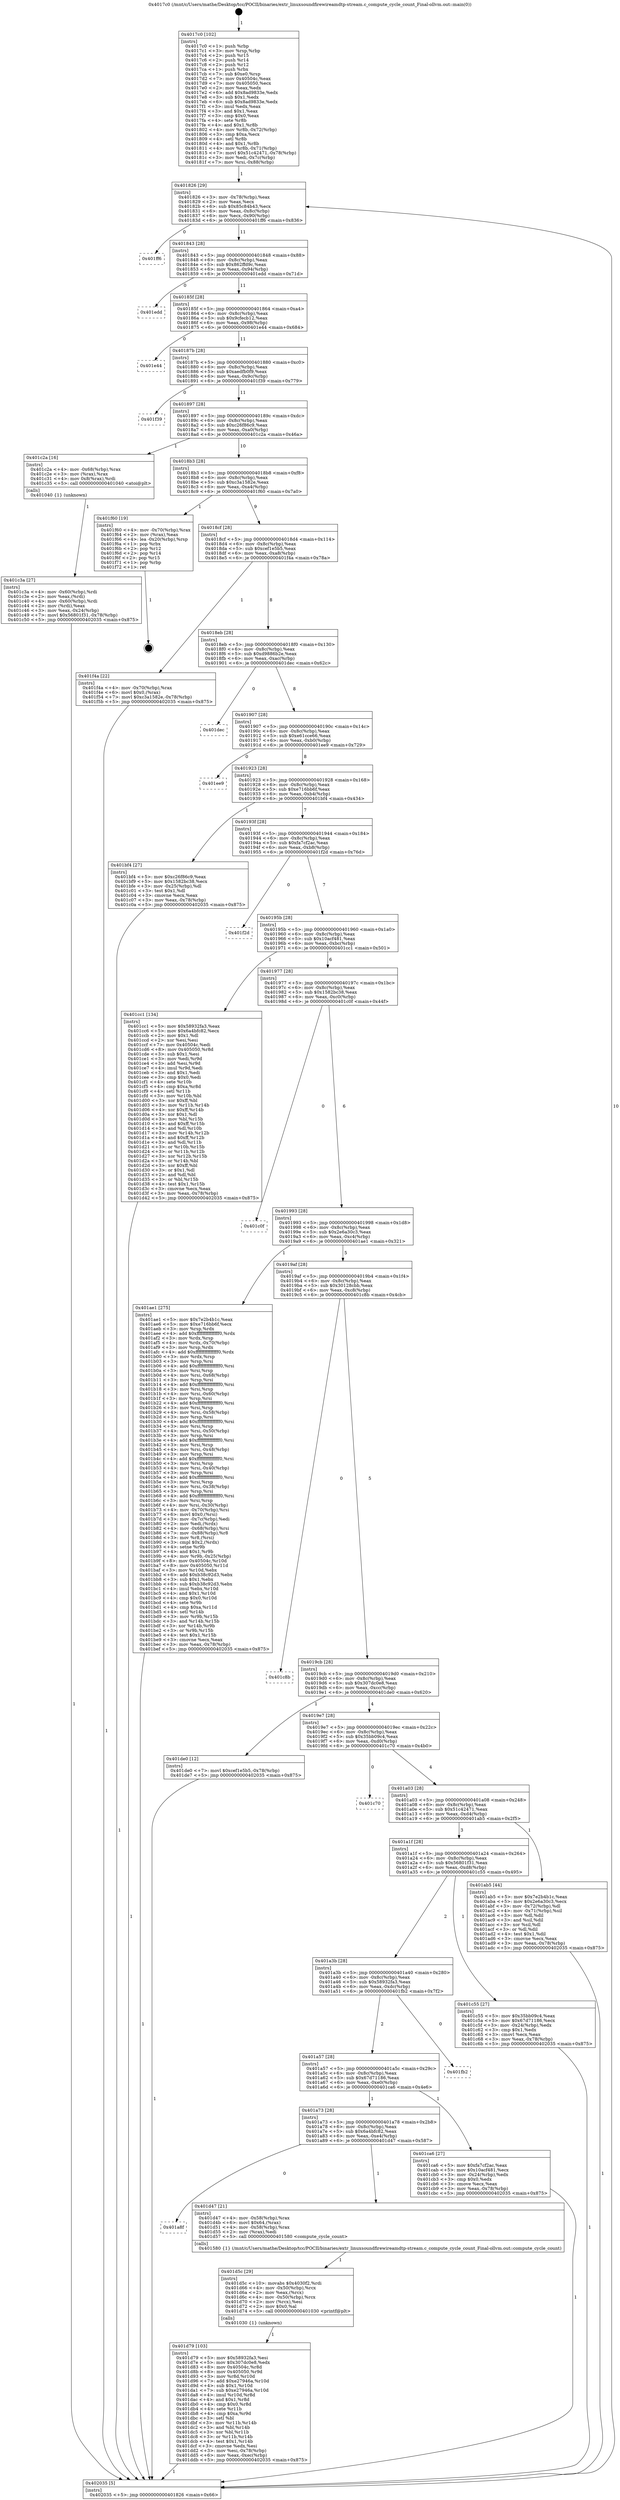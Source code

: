 digraph "0x4017c0" {
  label = "0x4017c0 (/mnt/c/Users/mathe/Desktop/tcc/POCII/binaries/extr_linuxsoundfirewireamdtp-stream.c_compute_cycle_count_Final-ollvm.out::main(0))"
  labelloc = "t"
  node[shape=record]

  Entry [label="",width=0.3,height=0.3,shape=circle,fillcolor=black,style=filled]
  "0x401826" [label="{
     0x401826 [29]\l
     | [instrs]\l
     &nbsp;&nbsp;0x401826 \<+3\>: mov -0x78(%rbp),%eax\l
     &nbsp;&nbsp;0x401829 \<+2\>: mov %eax,%ecx\l
     &nbsp;&nbsp;0x40182b \<+6\>: sub $0x85c84b43,%ecx\l
     &nbsp;&nbsp;0x401831 \<+6\>: mov %eax,-0x8c(%rbp)\l
     &nbsp;&nbsp;0x401837 \<+6\>: mov %ecx,-0x90(%rbp)\l
     &nbsp;&nbsp;0x40183d \<+6\>: je 0000000000401ff6 \<main+0x836\>\l
  }"]
  "0x401ff6" [label="{
     0x401ff6\l
  }", style=dashed]
  "0x401843" [label="{
     0x401843 [28]\l
     | [instrs]\l
     &nbsp;&nbsp;0x401843 \<+5\>: jmp 0000000000401848 \<main+0x88\>\l
     &nbsp;&nbsp;0x401848 \<+6\>: mov -0x8c(%rbp),%eax\l
     &nbsp;&nbsp;0x40184e \<+5\>: sub $0x862ffd9c,%eax\l
     &nbsp;&nbsp;0x401853 \<+6\>: mov %eax,-0x94(%rbp)\l
     &nbsp;&nbsp;0x401859 \<+6\>: je 0000000000401edd \<main+0x71d\>\l
  }"]
  Exit [label="",width=0.3,height=0.3,shape=circle,fillcolor=black,style=filled,peripheries=2]
  "0x401edd" [label="{
     0x401edd\l
  }", style=dashed]
  "0x40185f" [label="{
     0x40185f [28]\l
     | [instrs]\l
     &nbsp;&nbsp;0x40185f \<+5\>: jmp 0000000000401864 \<main+0xa4\>\l
     &nbsp;&nbsp;0x401864 \<+6\>: mov -0x8c(%rbp),%eax\l
     &nbsp;&nbsp;0x40186a \<+5\>: sub $0x9cfecb12,%eax\l
     &nbsp;&nbsp;0x40186f \<+6\>: mov %eax,-0x98(%rbp)\l
     &nbsp;&nbsp;0x401875 \<+6\>: je 0000000000401e44 \<main+0x684\>\l
  }"]
  "0x401d79" [label="{
     0x401d79 [103]\l
     | [instrs]\l
     &nbsp;&nbsp;0x401d79 \<+5\>: mov $0x58932fa3,%esi\l
     &nbsp;&nbsp;0x401d7e \<+5\>: mov $0x307dc0e8,%edx\l
     &nbsp;&nbsp;0x401d83 \<+8\>: mov 0x40504c,%r8d\l
     &nbsp;&nbsp;0x401d8b \<+8\>: mov 0x405050,%r9d\l
     &nbsp;&nbsp;0x401d93 \<+3\>: mov %r8d,%r10d\l
     &nbsp;&nbsp;0x401d96 \<+7\>: add $0xe27946a,%r10d\l
     &nbsp;&nbsp;0x401d9d \<+4\>: sub $0x1,%r10d\l
     &nbsp;&nbsp;0x401da1 \<+7\>: sub $0xe27946a,%r10d\l
     &nbsp;&nbsp;0x401da8 \<+4\>: imul %r10d,%r8d\l
     &nbsp;&nbsp;0x401dac \<+4\>: and $0x1,%r8d\l
     &nbsp;&nbsp;0x401db0 \<+4\>: cmp $0x0,%r8d\l
     &nbsp;&nbsp;0x401db4 \<+4\>: sete %r11b\l
     &nbsp;&nbsp;0x401db8 \<+4\>: cmp $0xa,%r9d\l
     &nbsp;&nbsp;0x401dbc \<+3\>: setl %bl\l
     &nbsp;&nbsp;0x401dbf \<+3\>: mov %r11b,%r14b\l
     &nbsp;&nbsp;0x401dc2 \<+3\>: and %bl,%r14b\l
     &nbsp;&nbsp;0x401dc5 \<+3\>: xor %bl,%r11b\l
     &nbsp;&nbsp;0x401dc8 \<+3\>: or %r11b,%r14b\l
     &nbsp;&nbsp;0x401dcb \<+4\>: test $0x1,%r14b\l
     &nbsp;&nbsp;0x401dcf \<+3\>: cmovne %edx,%esi\l
     &nbsp;&nbsp;0x401dd2 \<+3\>: mov %esi,-0x78(%rbp)\l
     &nbsp;&nbsp;0x401dd5 \<+6\>: mov %eax,-0xec(%rbp)\l
     &nbsp;&nbsp;0x401ddb \<+5\>: jmp 0000000000402035 \<main+0x875\>\l
  }"]
  "0x401e44" [label="{
     0x401e44\l
  }", style=dashed]
  "0x40187b" [label="{
     0x40187b [28]\l
     | [instrs]\l
     &nbsp;&nbsp;0x40187b \<+5\>: jmp 0000000000401880 \<main+0xc0\>\l
     &nbsp;&nbsp;0x401880 \<+6\>: mov -0x8c(%rbp),%eax\l
     &nbsp;&nbsp;0x401886 \<+5\>: sub $0xaedfb0f9,%eax\l
     &nbsp;&nbsp;0x40188b \<+6\>: mov %eax,-0x9c(%rbp)\l
     &nbsp;&nbsp;0x401891 \<+6\>: je 0000000000401f39 \<main+0x779\>\l
  }"]
  "0x401d5c" [label="{
     0x401d5c [29]\l
     | [instrs]\l
     &nbsp;&nbsp;0x401d5c \<+10\>: movabs $0x4030f2,%rdi\l
     &nbsp;&nbsp;0x401d66 \<+4\>: mov -0x50(%rbp),%rcx\l
     &nbsp;&nbsp;0x401d6a \<+2\>: mov %eax,(%rcx)\l
     &nbsp;&nbsp;0x401d6c \<+4\>: mov -0x50(%rbp),%rcx\l
     &nbsp;&nbsp;0x401d70 \<+2\>: mov (%rcx),%esi\l
     &nbsp;&nbsp;0x401d72 \<+2\>: mov $0x0,%al\l
     &nbsp;&nbsp;0x401d74 \<+5\>: call 0000000000401030 \<printf@plt\>\l
     | [calls]\l
     &nbsp;&nbsp;0x401030 \{1\} (unknown)\l
  }"]
  "0x401f39" [label="{
     0x401f39\l
  }", style=dashed]
  "0x401897" [label="{
     0x401897 [28]\l
     | [instrs]\l
     &nbsp;&nbsp;0x401897 \<+5\>: jmp 000000000040189c \<main+0xdc\>\l
     &nbsp;&nbsp;0x40189c \<+6\>: mov -0x8c(%rbp),%eax\l
     &nbsp;&nbsp;0x4018a2 \<+5\>: sub $0xc26f86c9,%eax\l
     &nbsp;&nbsp;0x4018a7 \<+6\>: mov %eax,-0xa0(%rbp)\l
     &nbsp;&nbsp;0x4018ad \<+6\>: je 0000000000401c2a \<main+0x46a\>\l
  }"]
  "0x401a8f" [label="{
     0x401a8f\l
  }", style=dashed]
  "0x401c2a" [label="{
     0x401c2a [16]\l
     | [instrs]\l
     &nbsp;&nbsp;0x401c2a \<+4\>: mov -0x68(%rbp),%rax\l
     &nbsp;&nbsp;0x401c2e \<+3\>: mov (%rax),%rax\l
     &nbsp;&nbsp;0x401c31 \<+4\>: mov 0x8(%rax),%rdi\l
     &nbsp;&nbsp;0x401c35 \<+5\>: call 0000000000401040 \<atoi@plt\>\l
     | [calls]\l
     &nbsp;&nbsp;0x401040 \{1\} (unknown)\l
  }"]
  "0x4018b3" [label="{
     0x4018b3 [28]\l
     | [instrs]\l
     &nbsp;&nbsp;0x4018b3 \<+5\>: jmp 00000000004018b8 \<main+0xf8\>\l
     &nbsp;&nbsp;0x4018b8 \<+6\>: mov -0x8c(%rbp),%eax\l
     &nbsp;&nbsp;0x4018be \<+5\>: sub $0xc3a1582e,%eax\l
     &nbsp;&nbsp;0x4018c3 \<+6\>: mov %eax,-0xa4(%rbp)\l
     &nbsp;&nbsp;0x4018c9 \<+6\>: je 0000000000401f60 \<main+0x7a0\>\l
  }"]
  "0x401d47" [label="{
     0x401d47 [21]\l
     | [instrs]\l
     &nbsp;&nbsp;0x401d47 \<+4\>: mov -0x58(%rbp),%rax\l
     &nbsp;&nbsp;0x401d4b \<+6\>: movl $0x64,(%rax)\l
     &nbsp;&nbsp;0x401d51 \<+4\>: mov -0x58(%rbp),%rax\l
     &nbsp;&nbsp;0x401d55 \<+2\>: mov (%rax),%edi\l
     &nbsp;&nbsp;0x401d57 \<+5\>: call 0000000000401580 \<compute_cycle_count\>\l
     | [calls]\l
     &nbsp;&nbsp;0x401580 \{1\} (/mnt/c/Users/mathe/Desktop/tcc/POCII/binaries/extr_linuxsoundfirewireamdtp-stream.c_compute_cycle_count_Final-ollvm.out::compute_cycle_count)\l
  }"]
  "0x401f60" [label="{
     0x401f60 [19]\l
     | [instrs]\l
     &nbsp;&nbsp;0x401f60 \<+4\>: mov -0x70(%rbp),%rax\l
     &nbsp;&nbsp;0x401f64 \<+2\>: mov (%rax),%eax\l
     &nbsp;&nbsp;0x401f66 \<+4\>: lea -0x20(%rbp),%rsp\l
     &nbsp;&nbsp;0x401f6a \<+1\>: pop %rbx\l
     &nbsp;&nbsp;0x401f6b \<+2\>: pop %r12\l
     &nbsp;&nbsp;0x401f6d \<+2\>: pop %r14\l
     &nbsp;&nbsp;0x401f6f \<+2\>: pop %r15\l
     &nbsp;&nbsp;0x401f71 \<+1\>: pop %rbp\l
     &nbsp;&nbsp;0x401f72 \<+1\>: ret\l
  }"]
  "0x4018cf" [label="{
     0x4018cf [28]\l
     | [instrs]\l
     &nbsp;&nbsp;0x4018cf \<+5\>: jmp 00000000004018d4 \<main+0x114\>\l
     &nbsp;&nbsp;0x4018d4 \<+6\>: mov -0x8c(%rbp),%eax\l
     &nbsp;&nbsp;0x4018da \<+5\>: sub $0xcef1e5b5,%eax\l
     &nbsp;&nbsp;0x4018df \<+6\>: mov %eax,-0xa8(%rbp)\l
     &nbsp;&nbsp;0x4018e5 \<+6\>: je 0000000000401f4a \<main+0x78a\>\l
  }"]
  "0x401a73" [label="{
     0x401a73 [28]\l
     | [instrs]\l
     &nbsp;&nbsp;0x401a73 \<+5\>: jmp 0000000000401a78 \<main+0x2b8\>\l
     &nbsp;&nbsp;0x401a78 \<+6\>: mov -0x8c(%rbp),%eax\l
     &nbsp;&nbsp;0x401a7e \<+5\>: sub $0x6a4bfc82,%eax\l
     &nbsp;&nbsp;0x401a83 \<+6\>: mov %eax,-0xe4(%rbp)\l
     &nbsp;&nbsp;0x401a89 \<+6\>: je 0000000000401d47 \<main+0x587\>\l
  }"]
  "0x401f4a" [label="{
     0x401f4a [22]\l
     | [instrs]\l
     &nbsp;&nbsp;0x401f4a \<+4\>: mov -0x70(%rbp),%rax\l
     &nbsp;&nbsp;0x401f4e \<+6\>: movl $0x0,(%rax)\l
     &nbsp;&nbsp;0x401f54 \<+7\>: movl $0xc3a1582e,-0x78(%rbp)\l
     &nbsp;&nbsp;0x401f5b \<+5\>: jmp 0000000000402035 \<main+0x875\>\l
  }"]
  "0x4018eb" [label="{
     0x4018eb [28]\l
     | [instrs]\l
     &nbsp;&nbsp;0x4018eb \<+5\>: jmp 00000000004018f0 \<main+0x130\>\l
     &nbsp;&nbsp;0x4018f0 \<+6\>: mov -0x8c(%rbp),%eax\l
     &nbsp;&nbsp;0x4018f6 \<+5\>: sub $0xd9886b2e,%eax\l
     &nbsp;&nbsp;0x4018fb \<+6\>: mov %eax,-0xac(%rbp)\l
     &nbsp;&nbsp;0x401901 \<+6\>: je 0000000000401dec \<main+0x62c\>\l
  }"]
  "0x401ca6" [label="{
     0x401ca6 [27]\l
     | [instrs]\l
     &nbsp;&nbsp;0x401ca6 \<+5\>: mov $0xfa7cf2ac,%eax\l
     &nbsp;&nbsp;0x401cab \<+5\>: mov $0x10acf481,%ecx\l
     &nbsp;&nbsp;0x401cb0 \<+3\>: mov -0x24(%rbp),%edx\l
     &nbsp;&nbsp;0x401cb3 \<+3\>: cmp $0x0,%edx\l
     &nbsp;&nbsp;0x401cb6 \<+3\>: cmove %ecx,%eax\l
     &nbsp;&nbsp;0x401cb9 \<+3\>: mov %eax,-0x78(%rbp)\l
     &nbsp;&nbsp;0x401cbc \<+5\>: jmp 0000000000402035 \<main+0x875\>\l
  }"]
  "0x401dec" [label="{
     0x401dec\l
  }", style=dashed]
  "0x401907" [label="{
     0x401907 [28]\l
     | [instrs]\l
     &nbsp;&nbsp;0x401907 \<+5\>: jmp 000000000040190c \<main+0x14c\>\l
     &nbsp;&nbsp;0x40190c \<+6\>: mov -0x8c(%rbp),%eax\l
     &nbsp;&nbsp;0x401912 \<+5\>: sub $0xe61cce66,%eax\l
     &nbsp;&nbsp;0x401917 \<+6\>: mov %eax,-0xb0(%rbp)\l
     &nbsp;&nbsp;0x40191d \<+6\>: je 0000000000401ee9 \<main+0x729\>\l
  }"]
  "0x401a57" [label="{
     0x401a57 [28]\l
     | [instrs]\l
     &nbsp;&nbsp;0x401a57 \<+5\>: jmp 0000000000401a5c \<main+0x29c\>\l
     &nbsp;&nbsp;0x401a5c \<+6\>: mov -0x8c(%rbp),%eax\l
     &nbsp;&nbsp;0x401a62 \<+5\>: sub $0x67d71186,%eax\l
     &nbsp;&nbsp;0x401a67 \<+6\>: mov %eax,-0xe0(%rbp)\l
     &nbsp;&nbsp;0x401a6d \<+6\>: je 0000000000401ca6 \<main+0x4e6\>\l
  }"]
  "0x401ee9" [label="{
     0x401ee9\l
  }", style=dashed]
  "0x401923" [label="{
     0x401923 [28]\l
     | [instrs]\l
     &nbsp;&nbsp;0x401923 \<+5\>: jmp 0000000000401928 \<main+0x168\>\l
     &nbsp;&nbsp;0x401928 \<+6\>: mov -0x8c(%rbp),%eax\l
     &nbsp;&nbsp;0x40192e \<+5\>: sub $0xe716bb6f,%eax\l
     &nbsp;&nbsp;0x401933 \<+6\>: mov %eax,-0xb4(%rbp)\l
     &nbsp;&nbsp;0x401939 \<+6\>: je 0000000000401bf4 \<main+0x434\>\l
  }"]
  "0x401fb2" [label="{
     0x401fb2\l
  }", style=dashed]
  "0x401bf4" [label="{
     0x401bf4 [27]\l
     | [instrs]\l
     &nbsp;&nbsp;0x401bf4 \<+5\>: mov $0xc26f86c9,%eax\l
     &nbsp;&nbsp;0x401bf9 \<+5\>: mov $0x1582bc38,%ecx\l
     &nbsp;&nbsp;0x401bfe \<+3\>: mov -0x25(%rbp),%dl\l
     &nbsp;&nbsp;0x401c01 \<+3\>: test $0x1,%dl\l
     &nbsp;&nbsp;0x401c04 \<+3\>: cmovne %ecx,%eax\l
     &nbsp;&nbsp;0x401c07 \<+3\>: mov %eax,-0x78(%rbp)\l
     &nbsp;&nbsp;0x401c0a \<+5\>: jmp 0000000000402035 \<main+0x875\>\l
  }"]
  "0x40193f" [label="{
     0x40193f [28]\l
     | [instrs]\l
     &nbsp;&nbsp;0x40193f \<+5\>: jmp 0000000000401944 \<main+0x184\>\l
     &nbsp;&nbsp;0x401944 \<+6\>: mov -0x8c(%rbp),%eax\l
     &nbsp;&nbsp;0x40194a \<+5\>: sub $0xfa7cf2ac,%eax\l
     &nbsp;&nbsp;0x40194f \<+6\>: mov %eax,-0xb8(%rbp)\l
     &nbsp;&nbsp;0x401955 \<+6\>: je 0000000000401f2d \<main+0x76d\>\l
  }"]
  "0x401a3b" [label="{
     0x401a3b [28]\l
     | [instrs]\l
     &nbsp;&nbsp;0x401a3b \<+5\>: jmp 0000000000401a40 \<main+0x280\>\l
     &nbsp;&nbsp;0x401a40 \<+6\>: mov -0x8c(%rbp),%eax\l
     &nbsp;&nbsp;0x401a46 \<+5\>: sub $0x58932fa3,%eax\l
     &nbsp;&nbsp;0x401a4b \<+6\>: mov %eax,-0xdc(%rbp)\l
     &nbsp;&nbsp;0x401a51 \<+6\>: je 0000000000401fb2 \<main+0x7f2\>\l
  }"]
  "0x401f2d" [label="{
     0x401f2d\l
  }", style=dashed]
  "0x40195b" [label="{
     0x40195b [28]\l
     | [instrs]\l
     &nbsp;&nbsp;0x40195b \<+5\>: jmp 0000000000401960 \<main+0x1a0\>\l
     &nbsp;&nbsp;0x401960 \<+6\>: mov -0x8c(%rbp),%eax\l
     &nbsp;&nbsp;0x401966 \<+5\>: sub $0x10acf481,%eax\l
     &nbsp;&nbsp;0x40196b \<+6\>: mov %eax,-0xbc(%rbp)\l
     &nbsp;&nbsp;0x401971 \<+6\>: je 0000000000401cc1 \<main+0x501\>\l
  }"]
  "0x401c55" [label="{
     0x401c55 [27]\l
     | [instrs]\l
     &nbsp;&nbsp;0x401c55 \<+5\>: mov $0x35bb09c4,%eax\l
     &nbsp;&nbsp;0x401c5a \<+5\>: mov $0x67d71186,%ecx\l
     &nbsp;&nbsp;0x401c5f \<+3\>: mov -0x24(%rbp),%edx\l
     &nbsp;&nbsp;0x401c62 \<+3\>: cmp $0x1,%edx\l
     &nbsp;&nbsp;0x401c65 \<+3\>: cmovl %ecx,%eax\l
     &nbsp;&nbsp;0x401c68 \<+3\>: mov %eax,-0x78(%rbp)\l
     &nbsp;&nbsp;0x401c6b \<+5\>: jmp 0000000000402035 \<main+0x875\>\l
  }"]
  "0x401cc1" [label="{
     0x401cc1 [134]\l
     | [instrs]\l
     &nbsp;&nbsp;0x401cc1 \<+5\>: mov $0x58932fa3,%eax\l
     &nbsp;&nbsp;0x401cc6 \<+5\>: mov $0x6a4bfc82,%ecx\l
     &nbsp;&nbsp;0x401ccb \<+2\>: mov $0x1,%dl\l
     &nbsp;&nbsp;0x401ccd \<+2\>: xor %esi,%esi\l
     &nbsp;&nbsp;0x401ccf \<+7\>: mov 0x40504c,%edi\l
     &nbsp;&nbsp;0x401cd6 \<+8\>: mov 0x405050,%r8d\l
     &nbsp;&nbsp;0x401cde \<+3\>: sub $0x1,%esi\l
     &nbsp;&nbsp;0x401ce1 \<+3\>: mov %edi,%r9d\l
     &nbsp;&nbsp;0x401ce4 \<+3\>: add %esi,%r9d\l
     &nbsp;&nbsp;0x401ce7 \<+4\>: imul %r9d,%edi\l
     &nbsp;&nbsp;0x401ceb \<+3\>: and $0x1,%edi\l
     &nbsp;&nbsp;0x401cee \<+3\>: cmp $0x0,%edi\l
     &nbsp;&nbsp;0x401cf1 \<+4\>: sete %r10b\l
     &nbsp;&nbsp;0x401cf5 \<+4\>: cmp $0xa,%r8d\l
     &nbsp;&nbsp;0x401cf9 \<+4\>: setl %r11b\l
     &nbsp;&nbsp;0x401cfd \<+3\>: mov %r10b,%bl\l
     &nbsp;&nbsp;0x401d00 \<+3\>: xor $0xff,%bl\l
     &nbsp;&nbsp;0x401d03 \<+3\>: mov %r11b,%r14b\l
     &nbsp;&nbsp;0x401d06 \<+4\>: xor $0xff,%r14b\l
     &nbsp;&nbsp;0x401d0a \<+3\>: xor $0x1,%dl\l
     &nbsp;&nbsp;0x401d0d \<+3\>: mov %bl,%r15b\l
     &nbsp;&nbsp;0x401d10 \<+4\>: and $0xff,%r15b\l
     &nbsp;&nbsp;0x401d14 \<+3\>: and %dl,%r10b\l
     &nbsp;&nbsp;0x401d17 \<+3\>: mov %r14b,%r12b\l
     &nbsp;&nbsp;0x401d1a \<+4\>: and $0xff,%r12b\l
     &nbsp;&nbsp;0x401d1e \<+3\>: and %dl,%r11b\l
     &nbsp;&nbsp;0x401d21 \<+3\>: or %r10b,%r15b\l
     &nbsp;&nbsp;0x401d24 \<+3\>: or %r11b,%r12b\l
     &nbsp;&nbsp;0x401d27 \<+3\>: xor %r12b,%r15b\l
     &nbsp;&nbsp;0x401d2a \<+3\>: or %r14b,%bl\l
     &nbsp;&nbsp;0x401d2d \<+3\>: xor $0xff,%bl\l
     &nbsp;&nbsp;0x401d30 \<+3\>: or $0x1,%dl\l
     &nbsp;&nbsp;0x401d33 \<+2\>: and %dl,%bl\l
     &nbsp;&nbsp;0x401d35 \<+3\>: or %bl,%r15b\l
     &nbsp;&nbsp;0x401d38 \<+4\>: test $0x1,%r15b\l
     &nbsp;&nbsp;0x401d3c \<+3\>: cmovne %ecx,%eax\l
     &nbsp;&nbsp;0x401d3f \<+3\>: mov %eax,-0x78(%rbp)\l
     &nbsp;&nbsp;0x401d42 \<+5\>: jmp 0000000000402035 \<main+0x875\>\l
  }"]
  "0x401977" [label="{
     0x401977 [28]\l
     | [instrs]\l
     &nbsp;&nbsp;0x401977 \<+5\>: jmp 000000000040197c \<main+0x1bc\>\l
     &nbsp;&nbsp;0x40197c \<+6\>: mov -0x8c(%rbp),%eax\l
     &nbsp;&nbsp;0x401982 \<+5\>: sub $0x1582bc38,%eax\l
     &nbsp;&nbsp;0x401987 \<+6\>: mov %eax,-0xc0(%rbp)\l
     &nbsp;&nbsp;0x40198d \<+6\>: je 0000000000401c0f \<main+0x44f\>\l
  }"]
  "0x401c3a" [label="{
     0x401c3a [27]\l
     | [instrs]\l
     &nbsp;&nbsp;0x401c3a \<+4\>: mov -0x60(%rbp),%rdi\l
     &nbsp;&nbsp;0x401c3e \<+2\>: mov %eax,(%rdi)\l
     &nbsp;&nbsp;0x401c40 \<+4\>: mov -0x60(%rbp),%rdi\l
     &nbsp;&nbsp;0x401c44 \<+2\>: mov (%rdi),%eax\l
     &nbsp;&nbsp;0x401c46 \<+3\>: mov %eax,-0x24(%rbp)\l
     &nbsp;&nbsp;0x401c49 \<+7\>: movl $0x56801f31,-0x78(%rbp)\l
     &nbsp;&nbsp;0x401c50 \<+5\>: jmp 0000000000402035 \<main+0x875\>\l
  }"]
  "0x401c0f" [label="{
     0x401c0f\l
  }", style=dashed]
  "0x401993" [label="{
     0x401993 [28]\l
     | [instrs]\l
     &nbsp;&nbsp;0x401993 \<+5\>: jmp 0000000000401998 \<main+0x1d8\>\l
     &nbsp;&nbsp;0x401998 \<+6\>: mov -0x8c(%rbp),%eax\l
     &nbsp;&nbsp;0x40199e \<+5\>: sub $0x2e6a30c3,%eax\l
     &nbsp;&nbsp;0x4019a3 \<+6\>: mov %eax,-0xc4(%rbp)\l
     &nbsp;&nbsp;0x4019a9 \<+6\>: je 0000000000401ae1 \<main+0x321\>\l
  }"]
  "0x4017c0" [label="{
     0x4017c0 [102]\l
     | [instrs]\l
     &nbsp;&nbsp;0x4017c0 \<+1\>: push %rbp\l
     &nbsp;&nbsp;0x4017c1 \<+3\>: mov %rsp,%rbp\l
     &nbsp;&nbsp;0x4017c4 \<+2\>: push %r15\l
     &nbsp;&nbsp;0x4017c6 \<+2\>: push %r14\l
     &nbsp;&nbsp;0x4017c8 \<+2\>: push %r12\l
     &nbsp;&nbsp;0x4017ca \<+1\>: push %rbx\l
     &nbsp;&nbsp;0x4017cb \<+7\>: sub $0xe0,%rsp\l
     &nbsp;&nbsp;0x4017d2 \<+7\>: mov 0x40504c,%eax\l
     &nbsp;&nbsp;0x4017d9 \<+7\>: mov 0x405050,%ecx\l
     &nbsp;&nbsp;0x4017e0 \<+2\>: mov %eax,%edx\l
     &nbsp;&nbsp;0x4017e2 \<+6\>: add $0x8ad9833e,%edx\l
     &nbsp;&nbsp;0x4017e8 \<+3\>: sub $0x1,%edx\l
     &nbsp;&nbsp;0x4017eb \<+6\>: sub $0x8ad9833e,%edx\l
     &nbsp;&nbsp;0x4017f1 \<+3\>: imul %edx,%eax\l
     &nbsp;&nbsp;0x4017f4 \<+3\>: and $0x1,%eax\l
     &nbsp;&nbsp;0x4017f7 \<+3\>: cmp $0x0,%eax\l
     &nbsp;&nbsp;0x4017fa \<+4\>: sete %r8b\l
     &nbsp;&nbsp;0x4017fe \<+4\>: and $0x1,%r8b\l
     &nbsp;&nbsp;0x401802 \<+4\>: mov %r8b,-0x72(%rbp)\l
     &nbsp;&nbsp;0x401806 \<+3\>: cmp $0xa,%ecx\l
     &nbsp;&nbsp;0x401809 \<+4\>: setl %r8b\l
     &nbsp;&nbsp;0x40180d \<+4\>: and $0x1,%r8b\l
     &nbsp;&nbsp;0x401811 \<+4\>: mov %r8b,-0x71(%rbp)\l
     &nbsp;&nbsp;0x401815 \<+7\>: movl $0x51c42471,-0x78(%rbp)\l
     &nbsp;&nbsp;0x40181c \<+3\>: mov %edi,-0x7c(%rbp)\l
     &nbsp;&nbsp;0x40181f \<+7\>: mov %rsi,-0x88(%rbp)\l
  }"]
  "0x401ae1" [label="{
     0x401ae1 [275]\l
     | [instrs]\l
     &nbsp;&nbsp;0x401ae1 \<+5\>: mov $0x7e2b4b1c,%eax\l
     &nbsp;&nbsp;0x401ae6 \<+5\>: mov $0xe716bb6f,%ecx\l
     &nbsp;&nbsp;0x401aeb \<+3\>: mov %rsp,%rdx\l
     &nbsp;&nbsp;0x401aee \<+4\>: add $0xfffffffffffffff0,%rdx\l
     &nbsp;&nbsp;0x401af2 \<+3\>: mov %rdx,%rsp\l
     &nbsp;&nbsp;0x401af5 \<+4\>: mov %rdx,-0x70(%rbp)\l
     &nbsp;&nbsp;0x401af9 \<+3\>: mov %rsp,%rdx\l
     &nbsp;&nbsp;0x401afc \<+4\>: add $0xfffffffffffffff0,%rdx\l
     &nbsp;&nbsp;0x401b00 \<+3\>: mov %rdx,%rsp\l
     &nbsp;&nbsp;0x401b03 \<+3\>: mov %rsp,%rsi\l
     &nbsp;&nbsp;0x401b06 \<+4\>: add $0xfffffffffffffff0,%rsi\l
     &nbsp;&nbsp;0x401b0a \<+3\>: mov %rsi,%rsp\l
     &nbsp;&nbsp;0x401b0d \<+4\>: mov %rsi,-0x68(%rbp)\l
     &nbsp;&nbsp;0x401b11 \<+3\>: mov %rsp,%rsi\l
     &nbsp;&nbsp;0x401b14 \<+4\>: add $0xfffffffffffffff0,%rsi\l
     &nbsp;&nbsp;0x401b18 \<+3\>: mov %rsi,%rsp\l
     &nbsp;&nbsp;0x401b1b \<+4\>: mov %rsi,-0x60(%rbp)\l
     &nbsp;&nbsp;0x401b1f \<+3\>: mov %rsp,%rsi\l
     &nbsp;&nbsp;0x401b22 \<+4\>: add $0xfffffffffffffff0,%rsi\l
     &nbsp;&nbsp;0x401b26 \<+3\>: mov %rsi,%rsp\l
     &nbsp;&nbsp;0x401b29 \<+4\>: mov %rsi,-0x58(%rbp)\l
     &nbsp;&nbsp;0x401b2d \<+3\>: mov %rsp,%rsi\l
     &nbsp;&nbsp;0x401b30 \<+4\>: add $0xfffffffffffffff0,%rsi\l
     &nbsp;&nbsp;0x401b34 \<+3\>: mov %rsi,%rsp\l
     &nbsp;&nbsp;0x401b37 \<+4\>: mov %rsi,-0x50(%rbp)\l
     &nbsp;&nbsp;0x401b3b \<+3\>: mov %rsp,%rsi\l
     &nbsp;&nbsp;0x401b3e \<+4\>: add $0xfffffffffffffff0,%rsi\l
     &nbsp;&nbsp;0x401b42 \<+3\>: mov %rsi,%rsp\l
     &nbsp;&nbsp;0x401b45 \<+4\>: mov %rsi,-0x48(%rbp)\l
     &nbsp;&nbsp;0x401b49 \<+3\>: mov %rsp,%rsi\l
     &nbsp;&nbsp;0x401b4c \<+4\>: add $0xfffffffffffffff0,%rsi\l
     &nbsp;&nbsp;0x401b50 \<+3\>: mov %rsi,%rsp\l
     &nbsp;&nbsp;0x401b53 \<+4\>: mov %rsi,-0x40(%rbp)\l
     &nbsp;&nbsp;0x401b57 \<+3\>: mov %rsp,%rsi\l
     &nbsp;&nbsp;0x401b5a \<+4\>: add $0xfffffffffffffff0,%rsi\l
     &nbsp;&nbsp;0x401b5e \<+3\>: mov %rsi,%rsp\l
     &nbsp;&nbsp;0x401b61 \<+4\>: mov %rsi,-0x38(%rbp)\l
     &nbsp;&nbsp;0x401b65 \<+3\>: mov %rsp,%rsi\l
     &nbsp;&nbsp;0x401b68 \<+4\>: add $0xfffffffffffffff0,%rsi\l
     &nbsp;&nbsp;0x401b6c \<+3\>: mov %rsi,%rsp\l
     &nbsp;&nbsp;0x401b6f \<+4\>: mov %rsi,-0x30(%rbp)\l
     &nbsp;&nbsp;0x401b73 \<+4\>: mov -0x70(%rbp),%rsi\l
     &nbsp;&nbsp;0x401b77 \<+6\>: movl $0x0,(%rsi)\l
     &nbsp;&nbsp;0x401b7d \<+3\>: mov -0x7c(%rbp),%edi\l
     &nbsp;&nbsp;0x401b80 \<+2\>: mov %edi,(%rdx)\l
     &nbsp;&nbsp;0x401b82 \<+4\>: mov -0x68(%rbp),%rsi\l
     &nbsp;&nbsp;0x401b86 \<+7\>: mov -0x88(%rbp),%r8\l
     &nbsp;&nbsp;0x401b8d \<+3\>: mov %r8,(%rsi)\l
     &nbsp;&nbsp;0x401b90 \<+3\>: cmpl $0x2,(%rdx)\l
     &nbsp;&nbsp;0x401b93 \<+4\>: setne %r9b\l
     &nbsp;&nbsp;0x401b97 \<+4\>: and $0x1,%r9b\l
     &nbsp;&nbsp;0x401b9b \<+4\>: mov %r9b,-0x25(%rbp)\l
     &nbsp;&nbsp;0x401b9f \<+8\>: mov 0x40504c,%r10d\l
     &nbsp;&nbsp;0x401ba7 \<+8\>: mov 0x405050,%r11d\l
     &nbsp;&nbsp;0x401baf \<+3\>: mov %r10d,%ebx\l
     &nbsp;&nbsp;0x401bb2 \<+6\>: add $0xb38c92d3,%ebx\l
     &nbsp;&nbsp;0x401bb8 \<+3\>: sub $0x1,%ebx\l
     &nbsp;&nbsp;0x401bbb \<+6\>: sub $0xb38c92d3,%ebx\l
     &nbsp;&nbsp;0x401bc1 \<+4\>: imul %ebx,%r10d\l
     &nbsp;&nbsp;0x401bc5 \<+4\>: and $0x1,%r10d\l
     &nbsp;&nbsp;0x401bc9 \<+4\>: cmp $0x0,%r10d\l
     &nbsp;&nbsp;0x401bcd \<+4\>: sete %r9b\l
     &nbsp;&nbsp;0x401bd1 \<+4\>: cmp $0xa,%r11d\l
     &nbsp;&nbsp;0x401bd5 \<+4\>: setl %r14b\l
     &nbsp;&nbsp;0x401bd9 \<+3\>: mov %r9b,%r15b\l
     &nbsp;&nbsp;0x401bdc \<+3\>: and %r14b,%r15b\l
     &nbsp;&nbsp;0x401bdf \<+3\>: xor %r14b,%r9b\l
     &nbsp;&nbsp;0x401be2 \<+3\>: or %r9b,%r15b\l
     &nbsp;&nbsp;0x401be5 \<+4\>: test $0x1,%r15b\l
     &nbsp;&nbsp;0x401be9 \<+3\>: cmovne %ecx,%eax\l
     &nbsp;&nbsp;0x401bec \<+3\>: mov %eax,-0x78(%rbp)\l
     &nbsp;&nbsp;0x401bef \<+5\>: jmp 0000000000402035 \<main+0x875\>\l
  }"]
  "0x4019af" [label="{
     0x4019af [28]\l
     | [instrs]\l
     &nbsp;&nbsp;0x4019af \<+5\>: jmp 00000000004019b4 \<main+0x1f4\>\l
     &nbsp;&nbsp;0x4019b4 \<+6\>: mov -0x8c(%rbp),%eax\l
     &nbsp;&nbsp;0x4019ba \<+5\>: sub $0x30128cbb,%eax\l
     &nbsp;&nbsp;0x4019bf \<+6\>: mov %eax,-0xc8(%rbp)\l
     &nbsp;&nbsp;0x4019c5 \<+6\>: je 0000000000401c8b \<main+0x4cb\>\l
  }"]
  "0x402035" [label="{
     0x402035 [5]\l
     | [instrs]\l
     &nbsp;&nbsp;0x402035 \<+5\>: jmp 0000000000401826 \<main+0x66\>\l
  }"]
  "0x401c8b" [label="{
     0x401c8b\l
  }", style=dashed]
  "0x4019cb" [label="{
     0x4019cb [28]\l
     | [instrs]\l
     &nbsp;&nbsp;0x4019cb \<+5\>: jmp 00000000004019d0 \<main+0x210\>\l
     &nbsp;&nbsp;0x4019d0 \<+6\>: mov -0x8c(%rbp),%eax\l
     &nbsp;&nbsp;0x4019d6 \<+5\>: sub $0x307dc0e8,%eax\l
     &nbsp;&nbsp;0x4019db \<+6\>: mov %eax,-0xcc(%rbp)\l
     &nbsp;&nbsp;0x4019e1 \<+6\>: je 0000000000401de0 \<main+0x620\>\l
  }"]
  "0x401a1f" [label="{
     0x401a1f [28]\l
     | [instrs]\l
     &nbsp;&nbsp;0x401a1f \<+5\>: jmp 0000000000401a24 \<main+0x264\>\l
     &nbsp;&nbsp;0x401a24 \<+6\>: mov -0x8c(%rbp),%eax\l
     &nbsp;&nbsp;0x401a2a \<+5\>: sub $0x56801f31,%eax\l
     &nbsp;&nbsp;0x401a2f \<+6\>: mov %eax,-0xd8(%rbp)\l
     &nbsp;&nbsp;0x401a35 \<+6\>: je 0000000000401c55 \<main+0x495\>\l
  }"]
  "0x401de0" [label="{
     0x401de0 [12]\l
     | [instrs]\l
     &nbsp;&nbsp;0x401de0 \<+7\>: movl $0xcef1e5b5,-0x78(%rbp)\l
     &nbsp;&nbsp;0x401de7 \<+5\>: jmp 0000000000402035 \<main+0x875\>\l
  }"]
  "0x4019e7" [label="{
     0x4019e7 [28]\l
     | [instrs]\l
     &nbsp;&nbsp;0x4019e7 \<+5\>: jmp 00000000004019ec \<main+0x22c\>\l
     &nbsp;&nbsp;0x4019ec \<+6\>: mov -0x8c(%rbp),%eax\l
     &nbsp;&nbsp;0x4019f2 \<+5\>: sub $0x35bb09c4,%eax\l
     &nbsp;&nbsp;0x4019f7 \<+6\>: mov %eax,-0xd0(%rbp)\l
     &nbsp;&nbsp;0x4019fd \<+6\>: je 0000000000401c70 \<main+0x4b0\>\l
  }"]
  "0x401ab5" [label="{
     0x401ab5 [44]\l
     | [instrs]\l
     &nbsp;&nbsp;0x401ab5 \<+5\>: mov $0x7e2b4b1c,%eax\l
     &nbsp;&nbsp;0x401aba \<+5\>: mov $0x2e6a30c3,%ecx\l
     &nbsp;&nbsp;0x401abf \<+3\>: mov -0x72(%rbp),%dl\l
     &nbsp;&nbsp;0x401ac2 \<+4\>: mov -0x71(%rbp),%sil\l
     &nbsp;&nbsp;0x401ac6 \<+3\>: mov %dl,%dil\l
     &nbsp;&nbsp;0x401ac9 \<+3\>: and %sil,%dil\l
     &nbsp;&nbsp;0x401acc \<+3\>: xor %sil,%dl\l
     &nbsp;&nbsp;0x401acf \<+3\>: or %dl,%dil\l
     &nbsp;&nbsp;0x401ad2 \<+4\>: test $0x1,%dil\l
     &nbsp;&nbsp;0x401ad6 \<+3\>: cmovne %ecx,%eax\l
     &nbsp;&nbsp;0x401ad9 \<+3\>: mov %eax,-0x78(%rbp)\l
     &nbsp;&nbsp;0x401adc \<+5\>: jmp 0000000000402035 \<main+0x875\>\l
  }"]
  "0x401c70" [label="{
     0x401c70\l
  }", style=dashed]
  "0x401a03" [label="{
     0x401a03 [28]\l
     | [instrs]\l
     &nbsp;&nbsp;0x401a03 \<+5\>: jmp 0000000000401a08 \<main+0x248\>\l
     &nbsp;&nbsp;0x401a08 \<+6\>: mov -0x8c(%rbp),%eax\l
     &nbsp;&nbsp;0x401a0e \<+5\>: sub $0x51c42471,%eax\l
     &nbsp;&nbsp;0x401a13 \<+6\>: mov %eax,-0xd4(%rbp)\l
     &nbsp;&nbsp;0x401a19 \<+6\>: je 0000000000401ab5 \<main+0x2f5\>\l
  }"]
  Entry -> "0x4017c0" [label=" 1"]
  "0x401826" -> "0x401ff6" [label=" 0"]
  "0x401826" -> "0x401843" [label=" 11"]
  "0x401f60" -> Exit [label=" 1"]
  "0x401843" -> "0x401edd" [label=" 0"]
  "0x401843" -> "0x40185f" [label=" 11"]
  "0x401f4a" -> "0x402035" [label=" 1"]
  "0x40185f" -> "0x401e44" [label=" 0"]
  "0x40185f" -> "0x40187b" [label=" 11"]
  "0x401de0" -> "0x402035" [label=" 1"]
  "0x40187b" -> "0x401f39" [label=" 0"]
  "0x40187b" -> "0x401897" [label=" 11"]
  "0x401d79" -> "0x402035" [label=" 1"]
  "0x401897" -> "0x401c2a" [label=" 1"]
  "0x401897" -> "0x4018b3" [label=" 10"]
  "0x401d5c" -> "0x401d79" [label=" 1"]
  "0x4018b3" -> "0x401f60" [label=" 1"]
  "0x4018b3" -> "0x4018cf" [label=" 9"]
  "0x401d47" -> "0x401d5c" [label=" 1"]
  "0x4018cf" -> "0x401f4a" [label=" 1"]
  "0x4018cf" -> "0x4018eb" [label=" 8"]
  "0x401a73" -> "0x401d47" [label=" 1"]
  "0x4018eb" -> "0x401dec" [label=" 0"]
  "0x4018eb" -> "0x401907" [label=" 8"]
  "0x401a73" -> "0x401a8f" [label=" 0"]
  "0x401907" -> "0x401ee9" [label=" 0"]
  "0x401907" -> "0x401923" [label=" 8"]
  "0x401ca6" -> "0x402035" [label=" 1"]
  "0x401923" -> "0x401bf4" [label=" 1"]
  "0x401923" -> "0x40193f" [label=" 7"]
  "0x401a57" -> "0x401a73" [label=" 1"]
  "0x40193f" -> "0x401f2d" [label=" 0"]
  "0x40193f" -> "0x40195b" [label=" 7"]
  "0x401cc1" -> "0x402035" [label=" 1"]
  "0x40195b" -> "0x401cc1" [label=" 1"]
  "0x40195b" -> "0x401977" [label=" 6"]
  "0x401a3b" -> "0x401a57" [label=" 2"]
  "0x401977" -> "0x401c0f" [label=" 0"]
  "0x401977" -> "0x401993" [label=" 6"]
  "0x401a57" -> "0x401ca6" [label=" 1"]
  "0x401993" -> "0x401ae1" [label=" 1"]
  "0x401993" -> "0x4019af" [label=" 5"]
  "0x401a1f" -> "0x401a3b" [label=" 2"]
  "0x4019af" -> "0x401c8b" [label=" 0"]
  "0x4019af" -> "0x4019cb" [label=" 5"]
  "0x401a1f" -> "0x401c55" [label=" 1"]
  "0x4019cb" -> "0x401de0" [label=" 1"]
  "0x4019cb" -> "0x4019e7" [label=" 4"]
  "0x401a3b" -> "0x401fb2" [label=" 0"]
  "0x4019e7" -> "0x401c70" [label=" 0"]
  "0x4019e7" -> "0x401a03" [label=" 4"]
  "0x401c3a" -> "0x402035" [label=" 1"]
  "0x401a03" -> "0x401ab5" [label=" 1"]
  "0x401a03" -> "0x401a1f" [label=" 3"]
  "0x401ab5" -> "0x402035" [label=" 1"]
  "0x4017c0" -> "0x401826" [label=" 1"]
  "0x402035" -> "0x401826" [label=" 10"]
  "0x401c55" -> "0x402035" [label=" 1"]
  "0x401ae1" -> "0x402035" [label=" 1"]
  "0x401bf4" -> "0x402035" [label=" 1"]
  "0x401c2a" -> "0x401c3a" [label=" 1"]
}
